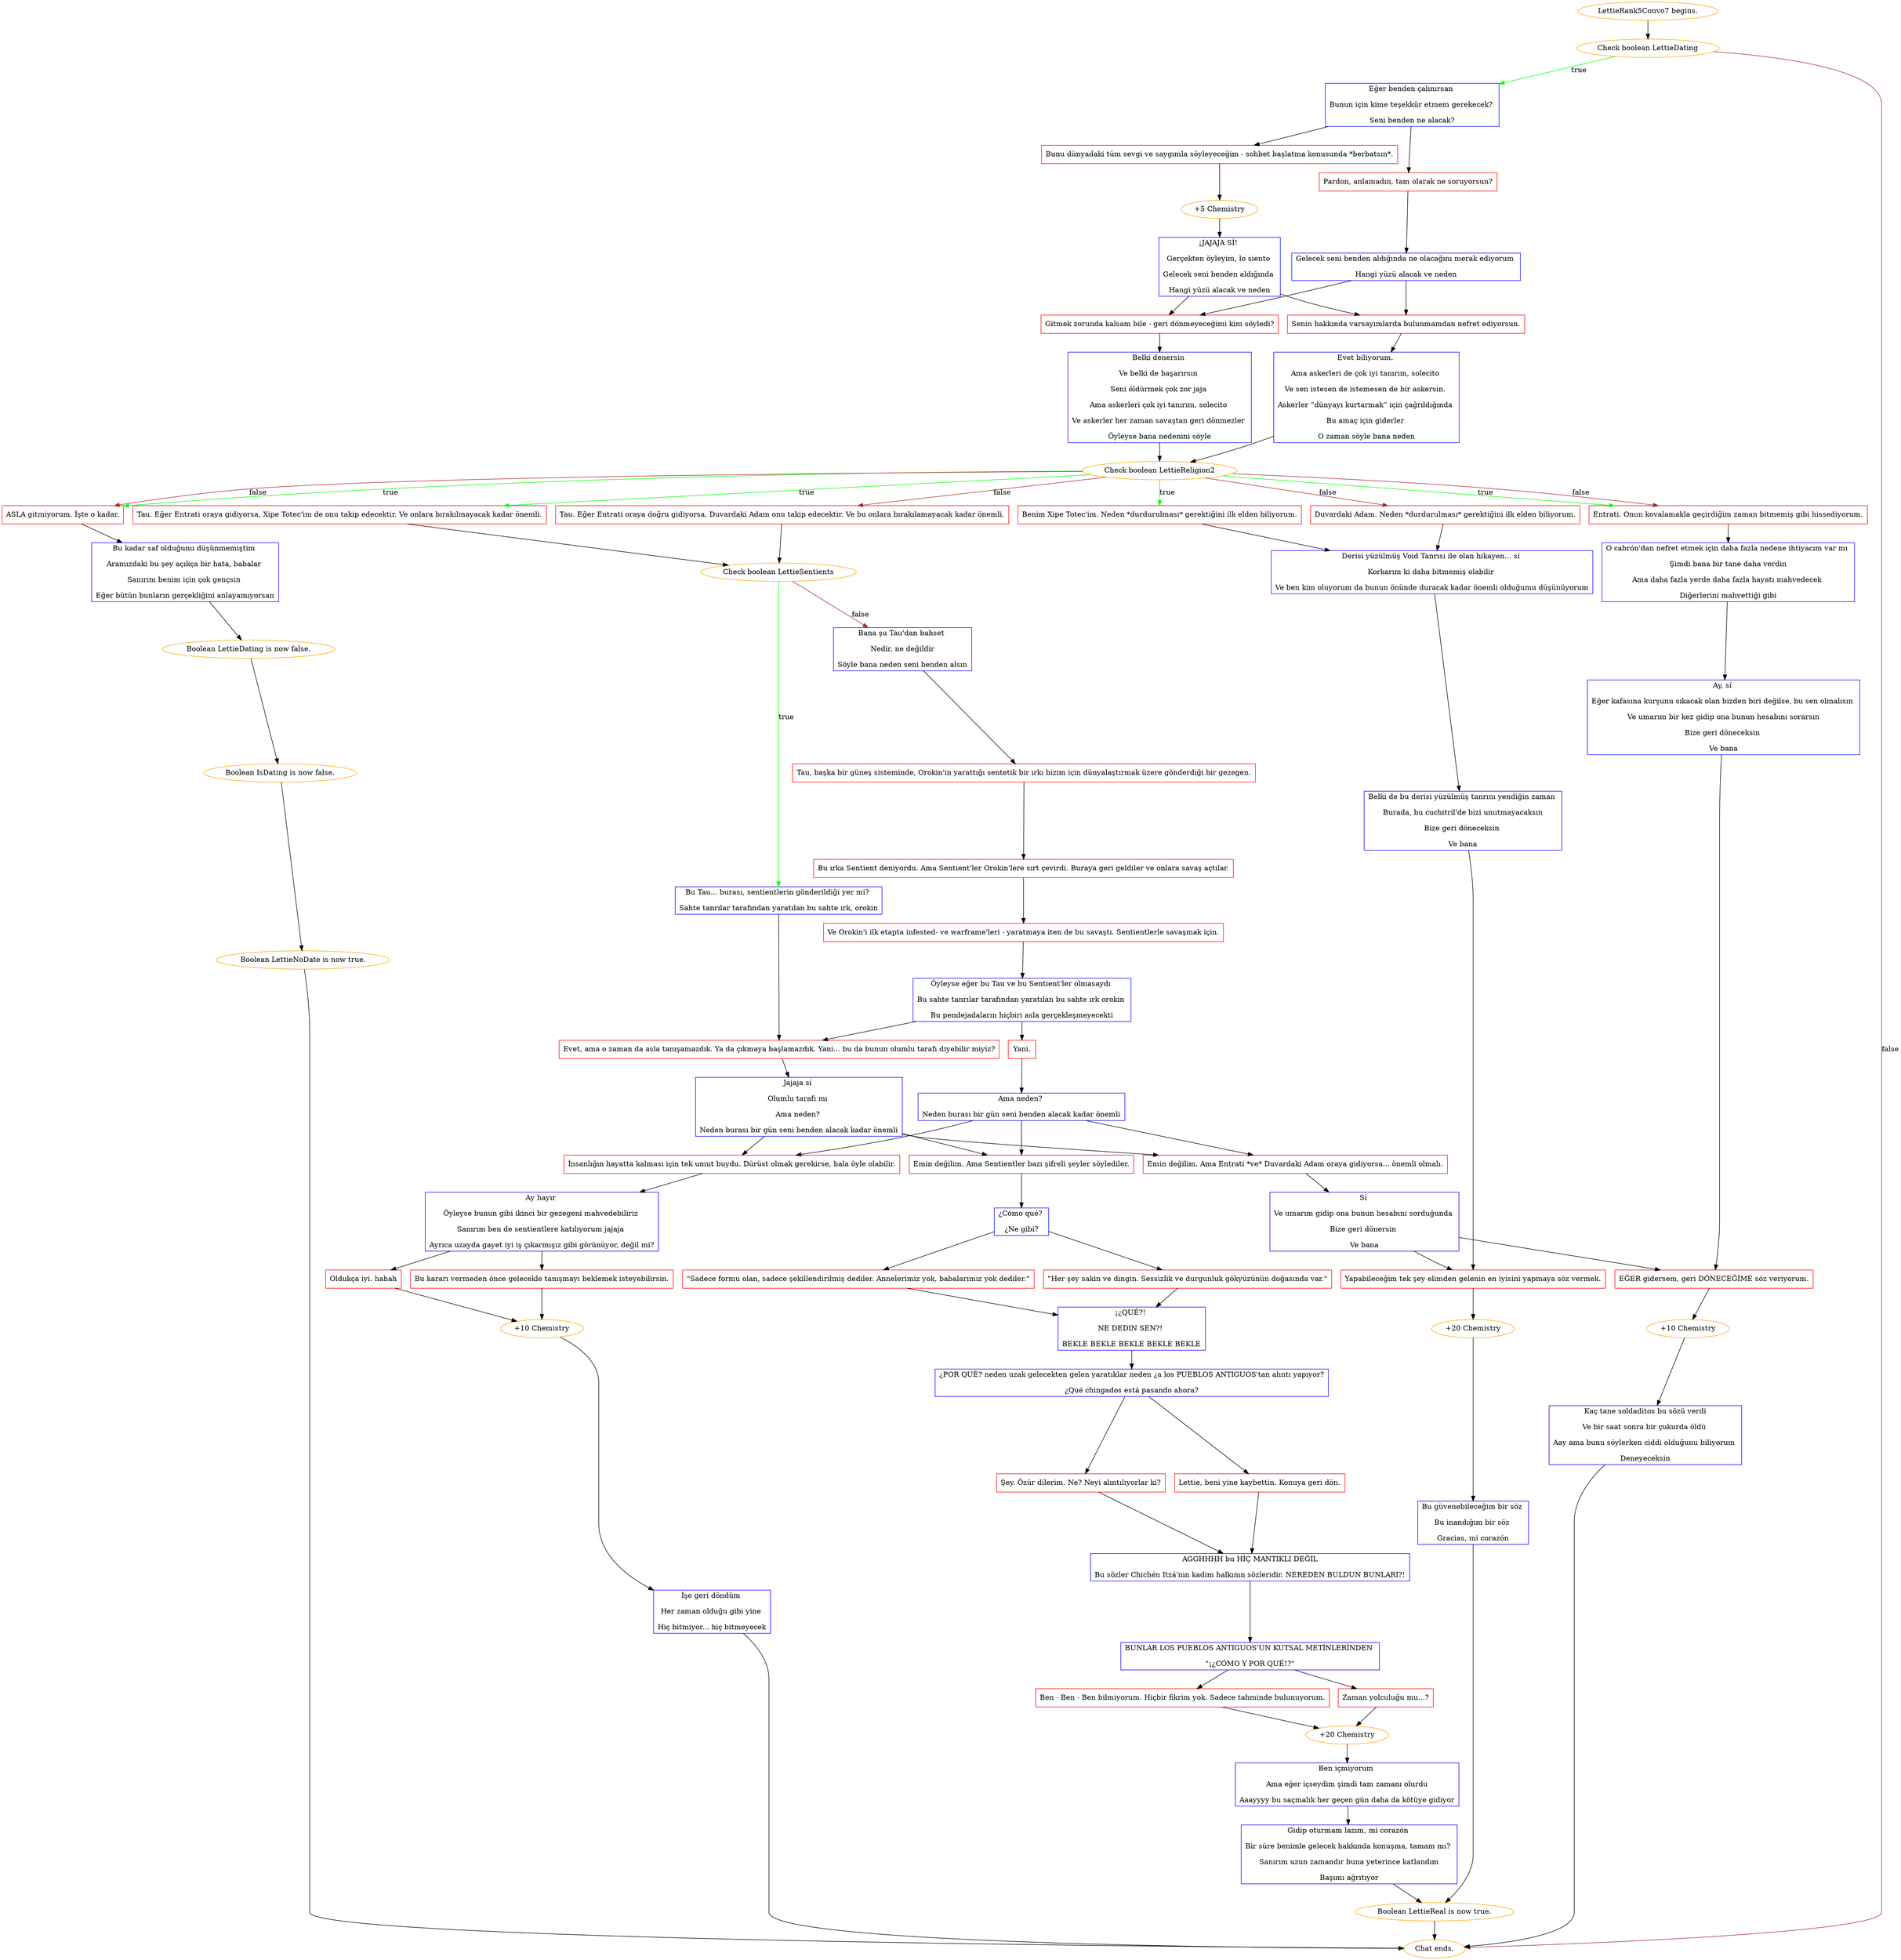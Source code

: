 digraph {
	"LettieRank5Convo7 begins." [color=orange];
		"LettieRank5Convo7 begins." -> j4288606571;
	j4288606571 [label="Check boolean LettieDating",color=orange];
		j4288606571 -> j3874258115 [label=true,color=green];
		j4288606571 -> "Chat ends." [label=false,color=brown];
	j3874258115 [label="Eğer benden çalınırsan 
Bunun için kime teşekkür etmem gerekecek? 
Seni benden ne alacak?",shape=box,color=blue];
		j3874258115 -> j2761790446;
		j3874258115 -> j340857171;
	"Chat ends." [color=orange];
	j2761790446 [label="Bunu dünyadaki tüm sevgi ve saygımla söyleyeceğim - sohbet başlatma konusunda *berbatsın*.",shape=box,color=red];
		j2761790446 -> j4179850801;
	j340857171 [label="Pardon, anlamadın, tam olarak ne soruyorsun?",shape=box,color=red];
		j340857171 -> j1444841068;
	j4179850801 [label="+5 Chemistry",color=orange];
		j4179850801 -> j1088449287;
	j1444841068 [label="Gelecek seni benden aldığında ne olacağını merak ediyorum 
Hangi yüzü alacak ve neden",shape=box,color=blue];
		j1444841068 -> j2640778022;
		j1444841068 -> j1368266545;
	j1088449287 [label="¡JAJAJA SÍ! 
Gerçekten öyleyim, lo siento 
Gelecek seni benden aldığında 
Hangi yüzü alacak ve neden",shape=box,color=blue];
		j1088449287 -> j2640778022;
		j1088449287 -> j1368266545;
	j2640778022 [label="Gitmek zorunda kalsam bile - geri dönmeyeceğimi kim söyledi?",shape=box,color=red];
		j2640778022 -> j2882985563;
	j1368266545 [label="Senin hakkında varsayımlarda bulunmamdan nefret ediyorsun.",shape=box,color=red];
		j1368266545 -> j951736127;
	j2882985563 [label="Belki denersin 
Ve belki de başarırsın 
Seni öldürmek çok zor jaja 
Ama askerleri çok iyi tanırım, solecito 
Ve askerler her zaman savaştan geri dönmezler 
Öyleyse bana nedenini söyle",shape=box,color=blue];
		j2882985563 -> j3234434887;
	j951736127 [label="Evet biliyorum. 
Ama askerleri de çok iyi tanırım, solecito 
Ve sen istesen de istemesen de bir askersin. 
Askerler “dünyayı kurtarmak” için çağrıldığında 
Bu amaç için giderler 
O zaman söyle bana neden",shape=box,color=blue];
		j951736127 -> j3234434887;
	j3234434887 [label="Check boolean LettieReligion2",color=orange];
		j3234434887 -> j2565423790 [label=true,color=green];
		j3234434887 -> j327524433 [label=true,color=green];
		j3234434887 -> j3334930361 [label=true,color=green];
		j3234434887 -> j3578120853 [label=true,color=green];
		j3234434887 -> j2565423790 [label=false,color=brown];
		j3234434887 -> j4289944476 [label=false,color=brown];
		j3234434887 -> j4014282302 [label=false,color=brown];
		j3234434887 -> j3578120853 [label=false,color=brown];
	j2565423790 [label="Entrati. Onun kovalamakla geçirdiğim zaman bitmemiş gibi hissediyorum.",shape=box,color=red];
		j2565423790 -> j957291823;
	j327524433 [label="Benim Xipe Totec'im. Neden *durdurulması* gerektiğini ilk elden biliyorum.",shape=box,color=red];
		j327524433 -> j1247313804;
	j3334930361 [label="Tau. Eğer Entrati oraya gidiyorsa, Xipe Totec'im de onu takip edecektir. Ve onlara bırakılmayacak kadar önemli.",shape=box,color=red];
		j3334930361 -> j3204689239;
	j3578120853 [label="ASLA gitmiyorum. İşte o kadar.",shape=box,color=red];
		j3578120853 -> j139768573;
	j4289944476 [label="Duvardaki Adam. Neden *durdurulması* gerektiğini ilk elden biliyorum.",shape=box,color=red];
		j4289944476 -> j1247313804;
	j4014282302 [label="Tau. Eğer Entrati oraya doğru gidiyorsa, Duvardaki Adam onu takip edecektir. Ve bu onlara bırakılamayacak kadar önemli.",shape=box,color=red];
		j4014282302 -> j3204689239;
	j957291823 [label="O cabrón'dan nefret etmek için daha fazla nedene ihtiyacım var mı 
Şimdi bana bir tane daha verdin
Ama daha fazla yerde daha fazla hayatı mahvedecek 
Diğerlerini mahvettiği gibi",shape=box,color=blue];
		j957291823 -> j1647941107;
	j1247313804 [label="Derisi yüzülmüş Void Tanrısı ile olan hikayen... sí 
Korkarım ki daha bitmemiş olabilir 
Ve ben kim oluyorum da bunun önünde duracak kadar önemli olduğumu düşünüyorum",shape=box,color=blue];
		j1247313804 -> j1566370985;
	j3204689239 [label="Check boolean LettieSentients",color=orange];
		j3204689239 -> j2439521765 [label=true,color=green];
		j3204689239 -> j2498182185 [label=false,color=brown];
	j139768573 [label="Bu kadar saf olduğunu düşünmemiştim 
Aramızdaki bu şey açıkça bir hata, babalar 
Sanırım benim için çok gençsin 
Eğer bütün bunların gerçekliğini anlayamıyorsan",shape=box,color=blue];
		j139768573 -> j2548450594;
	j1647941107 [label="Ay, sí 
Eğer kafasına kurşunu sıkacak olan bizden biri değilse, bu sen olmalısın 
Ve umarım bir kez gidip ona bunun hesabını sorarsın
Bize geri döneceksin 
Ve bana",shape=box,color=blue];
		j1647941107 -> j36361776;
	j1566370985 [label="Belki de bu derisi yüzülmüş tanrını yendiğin zaman 
Burada, bu cuchitril'de bizi unutmayacaksın
Bize geri döneceksin 
Ve bana",shape=box,color=blue];
		j1566370985 -> j2893288716;
	j2439521765 [label="Bu Tau... burası, sentientlerin gönderildiği yer mi? 
Sahte tanrılar tarafından yaratılan bu sahte ırk, orokin",shape=box,color=blue];
		j2439521765 -> j614793984;
	j2498182185 [label="Bana şu Tau'dan bahset 
Nedir, ne değildir
Söyle bana neden seni benden alsın",shape=box,color=blue];
		j2498182185 -> j4066261373;
	j2548450594 [label="Boolean LettieDating is now false.",color=orange];
		j2548450594 -> j4086907321;
	j36361776 [label="EĞER gidersem, geri DÖNECEĞİME söz veriyorum.",shape=box,color=red];
		j36361776 -> j700998440;
	j2893288716 [label="Yapabileceğim tek şey elimden gelenin en iyisini yapmaya söz vermek.",shape=box,color=red];
		j2893288716 -> j3122854498;
	j614793984 [label="Evet, ama o zaman da asla tanışamazdık. Ya da çıkmaya başlamazdık. Yani... bu da bunun olumlu tarafı diyebilir miyiz?",shape=box,color=red];
		j614793984 -> j1719036962;
	j4066261373 [label="Tau, başka bir güneş sisteminde, Orokin'in yarattığı sentetik bir ırkı bizim için dünyalaştırmak üzere gönderdiği bir gezegen.",shape=box,color=red];
		j4066261373 -> j295724242;
	j4086907321 [label="Boolean IsDating is now false.",color=orange];
		j4086907321 -> j2703113057;
	j700998440 [label="+10 Chemistry",color=orange];
		j700998440 -> j3401609588;
	j3122854498 [label="+20 Chemistry",color=orange];
		j3122854498 -> j336009501;
	j1719036962 [label="Jajaja sí 
Olumlu tarafı mı 
Ama neden? 
Neden burası bir gün seni benden alacak kadar önemli",shape=box,color=blue];
		j1719036962 -> j3957866861;
		j1719036962 -> j3088742148;
		j1719036962 -> j2419278923;
	j295724242 [label="Bu ırka Sentient deniyordu. Ama Sentient'ler Orokin'lere sırt çevirdi. Buraya geri geldiler ve onlara savaş açtılar.",shape=box,color=red];
		j295724242 -> j3016868474;
	j2703113057 [label="Boolean LettieNoDate is now true.",color=orange];
		j2703113057 -> "Chat ends.";
	j3401609588 [label="Kaç tane soldaditos bu sözü verdi
Ve bir saat sonra bir çukurda öldü 
Aay ama bunu söylerken ciddi olduğunu biliyorum 
Deneyeceksin",shape=box,color=blue];
		j3401609588 -> "Chat ends.";
	j336009501 [label="Bu güvenebileceğim bir söz 
Bu inandığım bir söz 
Gracias, mi corazón",shape=box,color=blue];
		j336009501 -> j1472871842;
	j3957866861 [label="Emin değilim. Ama Entrati *ve* Duvardaki Adam oraya gidiyorsa... önemli olmalı.",shape=box,color=red];
		j3957866861 -> j2035286323;
	j3088742148 [label="İnsanlığın hayatta kalması için tek umut buydu. Dürüst olmak gerekirse, hala öyle olabilir.",shape=box,color=red];
		j3088742148 -> j3198673565;
	j2419278923 [label="Emin değilim. Ama Sentientler bazı şifreli şeyler söylediler.",shape=box,color=red];
		j2419278923 -> j2310832855;
	j3016868474 [label="Ve Orokin'i ilk etapta infested- ve warframe'leri - yaratmaya iten de bu savaştı. Sentientlerle savaşmak için.",shape=box,color=red];
		j3016868474 -> j3994096584;
	j1472871842 [label="Boolean LettieReal is now true.",color=orange];
		j1472871842 -> "Chat ends.";
	j2035286323 [label="Sí 
Ve umarım gidip ona bunun hesabını sorduğunda 
Bize geri dönersin 
Ve bana",shape=box,color=blue];
		j2035286323 -> j36361776;
		j2035286323 -> j2893288716;
	j3198673565 [label="Ay hayır 
Öyleyse bunun gibi ikinci bir gezegeni mahvedebiliriz 
Sanırım ben de sentientlere katılıyorum jajaja 
Ayrıca uzayda gayet iyi iş çıkarmışız gibi görünüyor, değil mi?",shape=box,color=blue];
		j3198673565 -> j3849279826;
		j3198673565 -> j3785837785;
	j2310832855 [label="¿Cómo qué? 
¿Ne gibi?",shape=box,color=blue];
		j2310832855 -> j4237491655;
		j2310832855 -> j1544812143;
	j3994096584 [label="Öyleyse eğer bu Tau ve bu Sentient'ler olmasaydı 
Bu sahte tanrılar tarafından yaratılan bu sahte ırk orokin 
Bu pendejadaların hiçbiri asla gerçekleşmeyecekti",shape=box,color=blue];
		j3994096584 -> j614793984;
		j3994096584 -> j291842427;
	j3849279826 [label="Oldukça iyi. hahah",shape=box,color=red];
		j3849279826 -> j2570463014;
	j3785837785 [label="Bu kararı vermeden önce gelecekle tanışmayı beklemek isteyebilirsin.",shape=box,color=red];
		j3785837785 -> j2570463014;
	j4237491655 [label="\"Her şey sakin ve dingin. Sessizlik ve durgunluk gökyüzünün doğasında var.\"",shape=box,color=red];
		j4237491655 -> j93515454;
	j1544812143 [label="\"Sadece formu olan, sadece şekillendirilmiş dediler. Annelerimiz yok, babalarımız yok dediler.\"",shape=box,color=red];
		j1544812143 -> j93515454;
	j291842427 [label="Yani.",shape=box,color=red];
		j291842427 -> j4277468132;
	j2570463014 [label="+10 Chemistry",color=orange];
		j2570463014 -> j2542034845;
	j93515454 [label="¡¿QUÉ?! 
NE DEDIN SEN?! 
BEKLE BEKLE BEKLE BEKLE BEKLE",shape=box,color=blue];
		j93515454 -> j26284080;
	j4277468132 [label="Ama neden? 
Neden burası bir gün seni benden alacak kadar önemli",shape=box,color=blue];
		j4277468132 -> j3957866861;
		j4277468132 -> j3088742148;
		j4277468132 -> j2419278923;
	j2542034845 [label="İşe geri döndüm 
Her zaman olduğu gibi yine 
Hiç bitmiyor... hiç bitmeyecek",shape=box,color=blue];
		j2542034845 -> "Chat ends.";
	j26284080 [label="¿POR QUÉ? neden uzak gelecekten gelen yaratıklar neden ¿a los PUEBLOS ANTIGUOS'tan alıntı yapıyor?
¿Qué chingados está pasando ahora?",shape=box,color=blue];
		j26284080 -> j1028634911;
		j26284080 -> j3640199747;
	j1028634911 [label="Şey. Özür dilerim. Ne? Neyi alıntılıyorlar ki?",shape=box,color=red];
		j1028634911 -> j3049444251;
	j3640199747 [label="Lettie, beni yine kaybettin. Konuya geri dön.",shape=box,color=red];
		j3640199747 -> j3049444251;
	j3049444251 [label="AGGHHHH bu HİÇ MANTIKLI DEĞİL
Bu sözler Chichén Itzá'nın kadim halkının sözleridir. NEREDEN BULDUN BUNLARI?!",shape=box,color=blue];
		j3049444251 -> j3063290518;
	j3063290518 [label="BUNLAR LOS PUEBLOS ANTIGUOS'UN KUTSAL METİNLERİNDEN 
\"¡¿CÓMO Y POR QUÉ!?\"",shape=box,color=blue];
		j3063290518 -> j2993406892;
		j3063290518 -> j1725092733;
	j2993406892 [label="Ben - Ben - Ben bilmiyorum. Hiçbir fikrim yok. Sadece tahminde bulunuyorum.",shape=box,color=red];
		j2993406892 -> j4176289195;
	j1725092733 [label="Zaman yolculuğu mu...?",shape=box,color=red];
		j1725092733 -> j4176289195;
	j4176289195 [label="+20 Chemistry",color=orange];
		j4176289195 -> j2026936415;
	j2026936415 [label="Ben içmiyorum 
Ama eğer içseydim şimdi tam zamanı olurdu
Aaayyyy bu saçmalık her geçen gün daha da kötüye gidiyor",shape=box,color=blue];
		j2026936415 -> j568798701;
	j568798701 [label="Gidip oturmam lazım, mi corazón 
Bir süre benimle gelecek hakkında konuşma, tamam mı? 
Sanırım uzun zamandır buna yeterince katlandım
Başımı ağrıtıyor",shape=box,color=blue];
		j568798701 -> j1472871842;
}